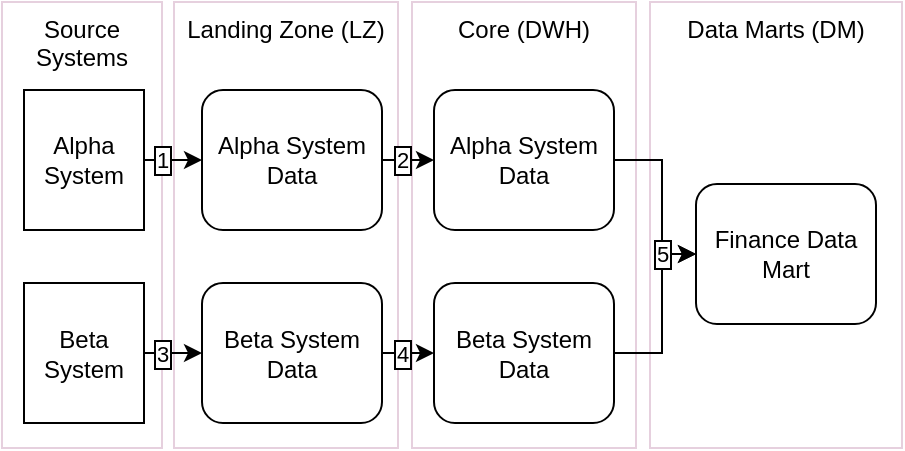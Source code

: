 <mxfile version="13.8.8" type="device"><diagram id="925RxZukmKI0VW0ykyzK" name="Page-1"><mxGraphModel dx="813" dy="490" grid="1" gridSize="10" guides="1" tooltips="1" connect="1" arrows="1" fold="1" page="1" pageScale="1" pageWidth="850" pageHeight="1100" math="0" shadow="0"><root><mxCell id="0"/><mxCell id="1" parent="0"/><mxCell id="_dXNyL-tZ_FC87DcvuiE-22" value="Source&lt;br&gt;Systems" style="rounded=0;whiteSpace=wrap;html=1;verticalAlign=top;strokeColor=#E6D0DE;" vertex="1" parent="1"><mxGeometry x="60" y="160" width="80" height="223" as="geometry"/></mxCell><mxCell id="_dXNyL-tZ_FC87DcvuiE-1" value="Landing Zone (LZ)" style="rounded=0;whiteSpace=wrap;html=1;verticalAlign=top;strokeColor=#E6D0DE;" vertex="1" parent="1"><mxGeometry x="146" y="160" width="112" height="223" as="geometry"/></mxCell><mxCell id="_dXNyL-tZ_FC87DcvuiE-4" value="Core (DWH)" style="rounded=0;whiteSpace=wrap;html=1;verticalAlign=top;strokeColor=#E6D0DE;" vertex="1" parent="1"><mxGeometry x="265" y="160" width="112" height="223" as="geometry"/></mxCell><mxCell id="_dXNyL-tZ_FC87DcvuiE-5" value="Data Marts (DM)" style="rounded=0;whiteSpace=wrap;html=1;verticalAlign=top;strokeColor=#E6D0DE;" vertex="1" parent="1"><mxGeometry x="384" y="160" width="126" height="223" as="geometry"/></mxCell><mxCell id="_dXNyL-tZ_FC87DcvuiE-15" value="1" style="edgeStyle=orthogonalEdgeStyle;rounded=0;orthogonalLoop=1;jettySize=auto;html=1;exitX=1;exitY=0.5;exitDx=0;exitDy=0;entryX=0;entryY=0.5;entryDx=0;entryDy=0;labelBorderColor=#000000;spacingLeft=0;" edge="1" parent="1" source="_dXNyL-tZ_FC87DcvuiE-6" target="_dXNyL-tZ_FC87DcvuiE-9"><mxGeometry x="-0.379" relative="1" as="geometry"><mxPoint as="offset"/></mxGeometry></mxCell><mxCell id="_dXNyL-tZ_FC87DcvuiE-6" value="Alpha System" style="rounded=0;whiteSpace=wrap;html=1;" vertex="1" parent="1"><mxGeometry x="71" y="204" width="60" height="70" as="geometry"/></mxCell><mxCell id="_dXNyL-tZ_FC87DcvuiE-16" value="3" style="edgeStyle=orthogonalEdgeStyle;rounded=0;orthogonalLoop=1;jettySize=auto;html=1;exitX=1;exitY=0.5;exitDx=0;exitDy=0;labelBorderColor=#000000;" edge="1" parent="1" source="_dXNyL-tZ_FC87DcvuiE-7" target="_dXNyL-tZ_FC87DcvuiE-10"><mxGeometry x="0.216" relative="1" as="geometry"><mxPoint as="offset"/></mxGeometry></mxCell><mxCell id="_dXNyL-tZ_FC87DcvuiE-7" value="Beta System" style="rounded=0;whiteSpace=wrap;html=1;" vertex="1" parent="1"><mxGeometry x="71" y="300.5" width="60" height="70" as="geometry"/></mxCell><mxCell id="_dXNyL-tZ_FC87DcvuiE-17" value="2" style="edgeStyle=orthogonalEdgeStyle;rounded=0;orthogonalLoop=1;jettySize=auto;html=1;exitX=1;exitY=0.5;exitDx=0;exitDy=0;entryX=0;entryY=0.5;entryDx=0;entryDy=0;labelBorderColor=#000000;" edge="1" parent="1" source="_dXNyL-tZ_FC87DcvuiE-9" target="_dXNyL-tZ_FC87DcvuiE-11"><mxGeometry x="-0.231" relative="1" as="geometry"><mxPoint as="offset"/></mxGeometry></mxCell><mxCell id="_dXNyL-tZ_FC87DcvuiE-9" value="Alpha System Data" style="rounded=1;whiteSpace=wrap;html=1;" vertex="1" parent="1"><mxGeometry x="160" y="204" width="90" height="70" as="geometry"/></mxCell><mxCell id="_dXNyL-tZ_FC87DcvuiE-18" value="4" style="edgeStyle=orthogonalEdgeStyle;rounded=0;orthogonalLoop=1;jettySize=auto;html=1;exitX=1;exitY=0.5;exitDx=0;exitDy=0;entryX=0;entryY=0.5;entryDx=0;entryDy=0;labelBorderColor=#000000;" edge="1" parent="1" source="_dXNyL-tZ_FC87DcvuiE-10" target="_dXNyL-tZ_FC87DcvuiE-12"><mxGeometry x="-0.231" relative="1" as="geometry"><mxPoint as="offset"/></mxGeometry></mxCell><mxCell id="_dXNyL-tZ_FC87DcvuiE-10" value="Beta System Data" style="rounded=1;whiteSpace=wrap;html=1;" vertex="1" parent="1"><mxGeometry x="160" y="300.5" width="90" height="70" as="geometry"/></mxCell><mxCell id="_dXNyL-tZ_FC87DcvuiE-23" style="edgeStyle=orthogonalEdgeStyle;rounded=0;orthogonalLoop=1;jettySize=auto;html=1;entryX=0;entryY=0.5;entryDx=0;entryDy=0;" edge="1" parent="1" source="_dXNyL-tZ_FC87DcvuiE-11" target="_dXNyL-tZ_FC87DcvuiE-13"><mxGeometry relative="1" as="geometry"><Array as="points"><mxPoint x="390" y="239"/><mxPoint x="390" y="286"/></Array></mxGeometry></mxCell><mxCell id="_dXNyL-tZ_FC87DcvuiE-11" value="Alpha System Data" style="rounded=1;whiteSpace=wrap;html=1;" vertex="1" parent="1"><mxGeometry x="276" y="204" width="90" height="70" as="geometry"/></mxCell><mxCell id="_dXNyL-tZ_FC87DcvuiE-25" value="5" style="edgeStyle=orthogonalEdgeStyle;rounded=0;orthogonalLoop=1;jettySize=auto;html=1;entryX=0;entryY=0.5;entryDx=0;entryDy=0;labelBorderColor=#000000;" edge="1" parent="1" source="_dXNyL-tZ_FC87DcvuiE-12" target="_dXNyL-tZ_FC87DcvuiE-13"><mxGeometry x="0.624" relative="1" as="geometry"><Array as="points"><mxPoint x="390" y="336"/><mxPoint x="390" y="286"/></Array><mxPoint as="offset"/></mxGeometry></mxCell><mxCell id="_dXNyL-tZ_FC87DcvuiE-12" value="Beta System Data" style="rounded=1;whiteSpace=wrap;html=1;" vertex="1" parent="1"><mxGeometry x="276" y="300.5" width="90" height="70" as="geometry"/></mxCell><mxCell id="_dXNyL-tZ_FC87DcvuiE-13" value="Finance Data Mart" style="rounded=1;whiteSpace=wrap;html=1;" vertex="1" parent="1"><mxGeometry x="407" y="251" width="90" height="70" as="geometry"/></mxCell></root></mxGraphModel></diagram></mxfile>